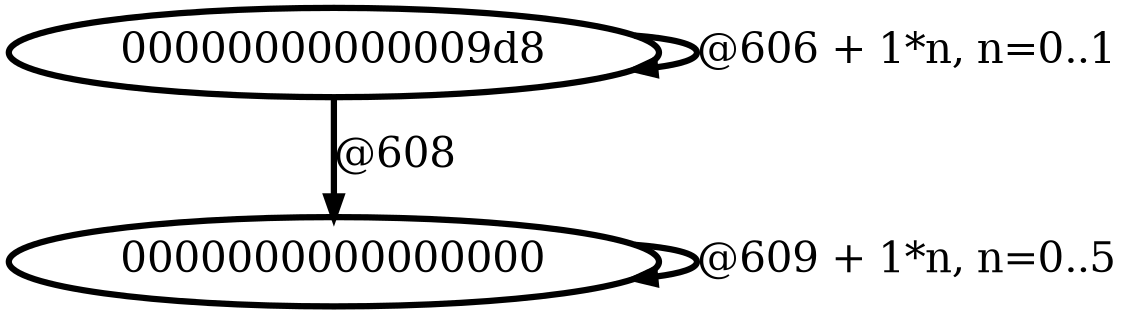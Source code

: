 digraph G {
        node [style=rounded, penwidth=3, fontsize=20, shape=oval];
        "00000000000009d8" -> "00000000000009d8" [label="@606 + 1*n, n=0..1", color=black,arrowsize=1,style=bold,penwidth=3,fontsize=20];
"00000000000009d8" -> "0000000000000000" [label="@608", color=black,arrowsize=1,style=bold,penwidth=3,fontsize=20];
"0000000000000000" -> "0000000000000000" [label="@609 + 1*n, n=0..5", color=black,arrowsize=1,style=bold,penwidth=3,fontsize=20];
}
